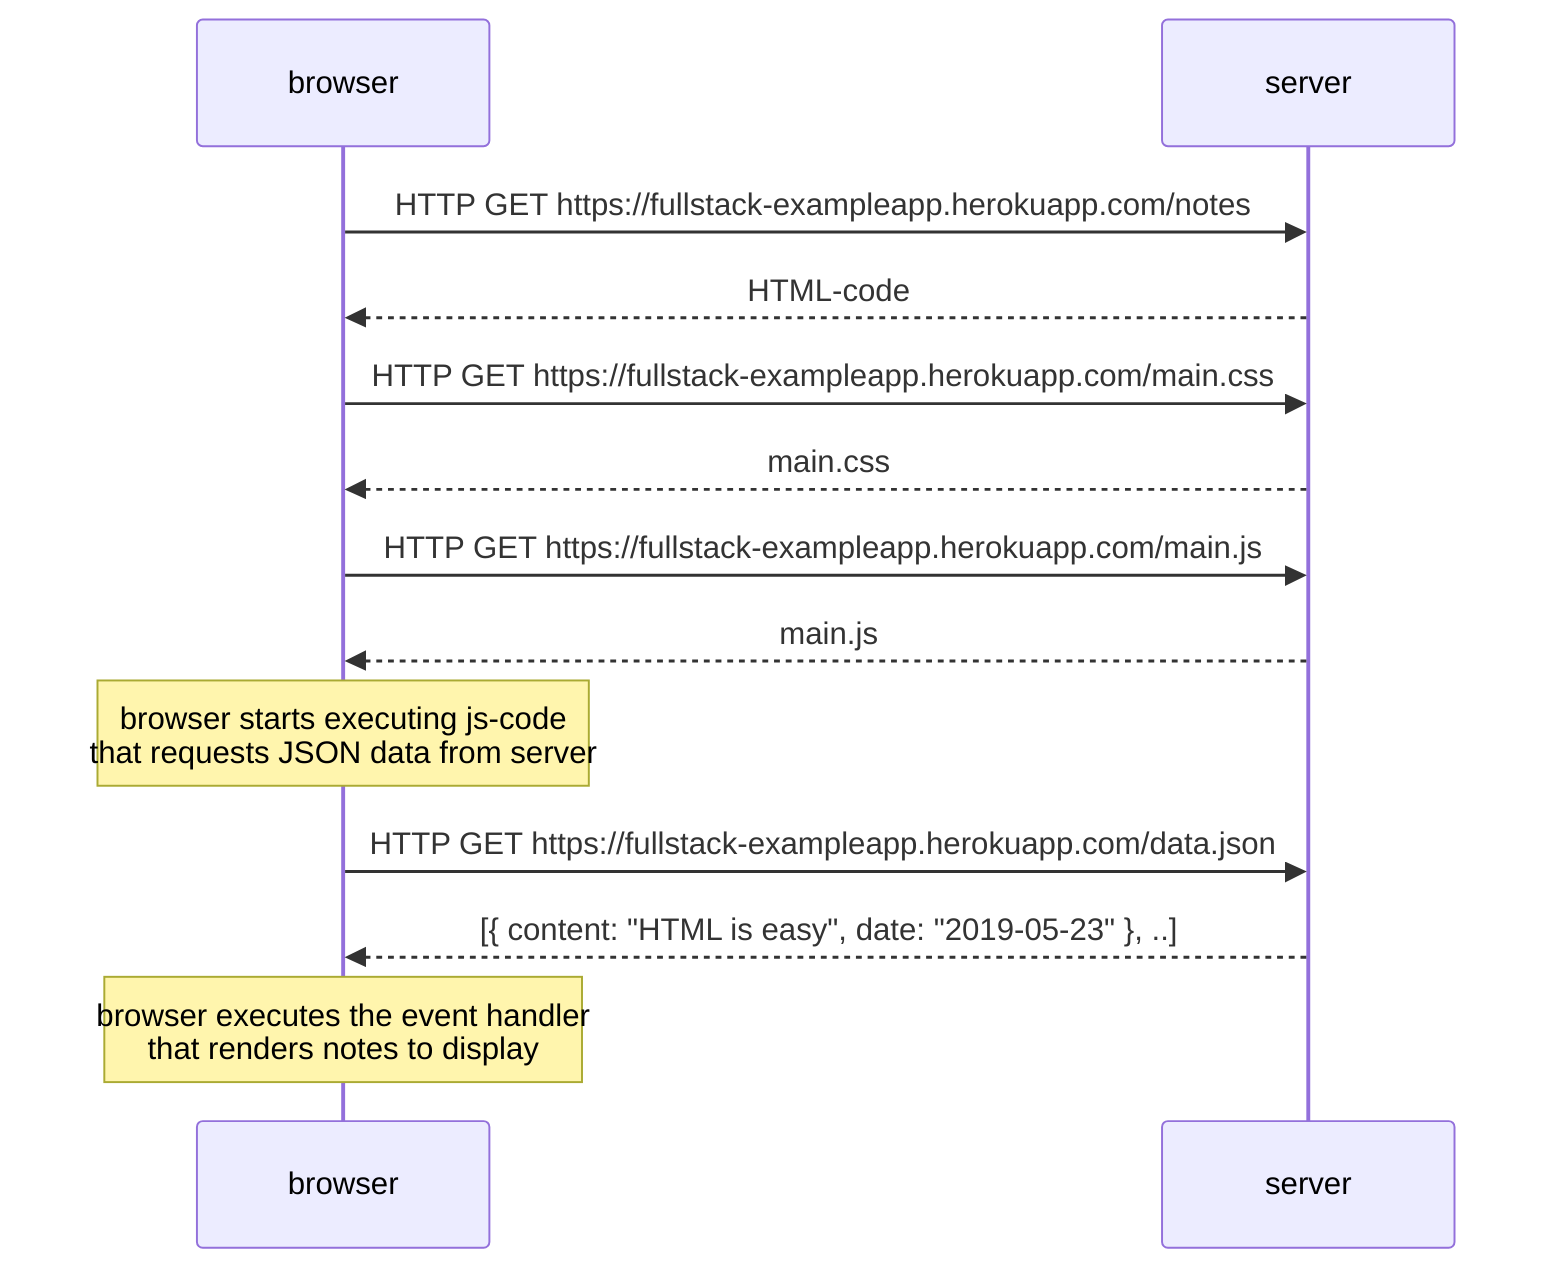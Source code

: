 sequenceDiagram

participant b as browser
participant s as server

b->>s: HTTP GET https://fullstack-exampleapp.herokuapp.com/notes
s-->>b: HTML-code
b->>s: HTTP GET https://fullstack-exampleapp.herokuapp.com/main.css
s-->>b: main.css
b->>s: HTTP GET https://fullstack-exampleapp.herokuapp.com/main.js
s-->>b: main.js

note over b: browser starts executing js-code <br /> that requests JSON data from server

b->>s: HTTP GET https://fullstack-exampleapp.herokuapp.com/data.json
s-->>b: [{ content: "HTML is easy", date: "2019-05-23" }, ..]

note over b: browser executes the event handler <br /> that renders notes to display